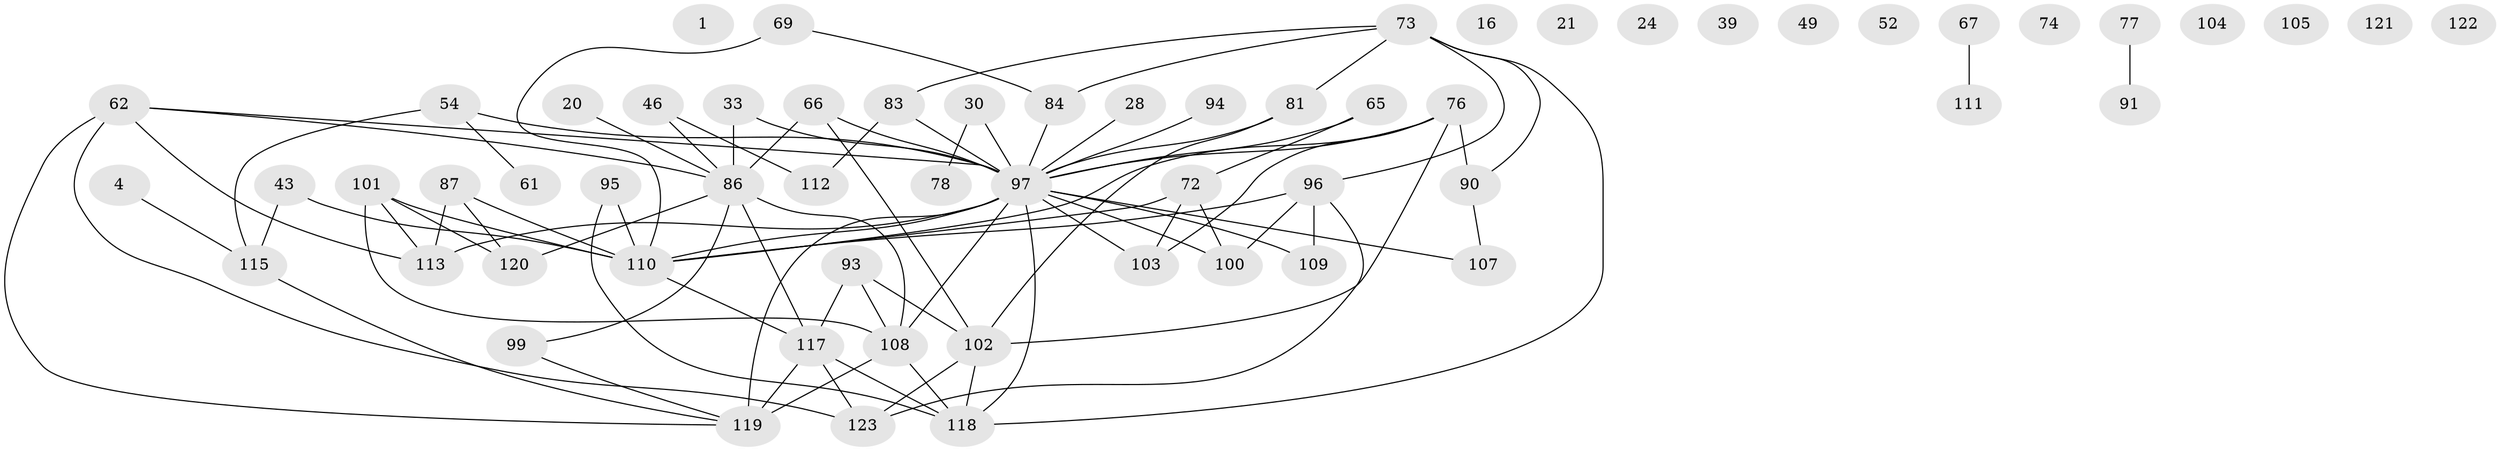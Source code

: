 // original degree distribution, {0: 0.0975609756097561, 3: 0.3252032520325203, 5: 0.07317073170731707, 1: 0.0975609756097561, 4: 0.12195121951219512, 2: 0.21138211382113822, 6: 0.04878048780487805, 8: 0.016260162601626018, 7: 0.008130081300813009}
// Generated by graph-tools (version 1.1) at 2025/39/03/09/25 04:39:00]
// undirected, 61 vertices, 88 edges
graph export_dot {
graph [start="1"]
  node [color=gray90,style=filled];
  1;
  4;
  16;
  20;
  21;
  24;
  28;
  30;
  33;
  39;
  43;
  46;
  49;
  52;
  54;
  61;
  62 [super="+60+59"];
  65;
  66 [super="+29"];
  67;
  69;
  72;
  73 [super="+64"];
  74;
  76 [super="+38"];
  77;
  78;
  81 [super="+31+36"];
  83;
  84;
  86 [super="+14+68"];
  87;
  90 [super="+32+45+82"];
  91;
  93;
  94;
  95;
  96 [super="+75+88"];
  97 [super="+71+89"];
  99;
  100 [super="+41"];
  101;
  102 [super="+55"];
  103 [super="+8+47"];
  104;
  105;
  107;
  108 [super="+7+53"];
  109;
  110 [super="+48+51"];
  111;
  112 [super="+25+15"];
  113 [super="+11+79+106"];
  115;
  117 [super="+34+92"];
  118 [super="+44+98"];
  119 [super="+116+114"];
  120;
  121;
  122;
  123;
  4 -- 115;
  20 -- 86;
  28 -- 97;
  30 -- 78;
  30 -- 97;
  33 -- 86;
  33 -- 97;
  43 -- 115;
  43 -- 110;
  46 -- 112;
  46 -- 86;
  54 -- 61;
  54 -- 97 [weight=2];
  54 -- 115;
  62 -- 97;
  62 -- 119 [weight=2];
  62 -- 113;
  62 -- 86;
  62 -- 123;
  65 -- 72;
  65 -- 97 [weight=2];
  66 -- 102;
  66 -- 97 [weight=3];
  66 -- 86;
  67 -- 111;
  69 -- 84;
  69 -- 110;
  72 -- 100 [weight=2];
  72 -- 103;
  72 -- 110;
  73 -- 83;
  73 -- 118;
  73 -- 96;
  73 -- 81;
  73 -- 84;
  73 -- 90;
  76 -- 110;
  76 -- 103;
  76 -- 90 [weight=2];
  76 -- 102;
  76 -- 97;
  77 -- 91;
  81 -- 97;
  81 -- 102;
  83 -- 112;
  83 -- 97;
  84 -- 97;
  86 -- 99;
  86 -- 120;
  86 -- 108;
  86 -- 117;
  87 -- 120;
  87 -- 113;
  87 -- 110;
  90 -- 107;
  93 -- 108;
  93 -- 102;
  93 -- 117;
  94 -- 97;
  95 -- 110;
  95 -- 118;
  96 -- 109;
  96 -- 123;
  96 -- 110;
  96 -- 100 [weight=2];
  97 -- 103 [weight=3];
  97 -- 100;
  97 -- 109;
  97 -- 113 [weight=6];
  97 -- 118 [weight=2];
  97 -- 107;
  97 -- 110 [weight=2];
  97 -- 119 [weight=3];
  97 -- 108;
  99 -- 119;
  101 -- 108;
  101 -- 120;
  101 -- 113;
  101 -- 110;
  102 -- 123;
  102 -- 118;
  108 -- 119 [weight=3];
  108 -- 118;
  110 -- 117 [weight=3];
  115 -- 119;
  117 -- 123;
  117 -- 119;
  117 -- 118 [weight=2];
}
